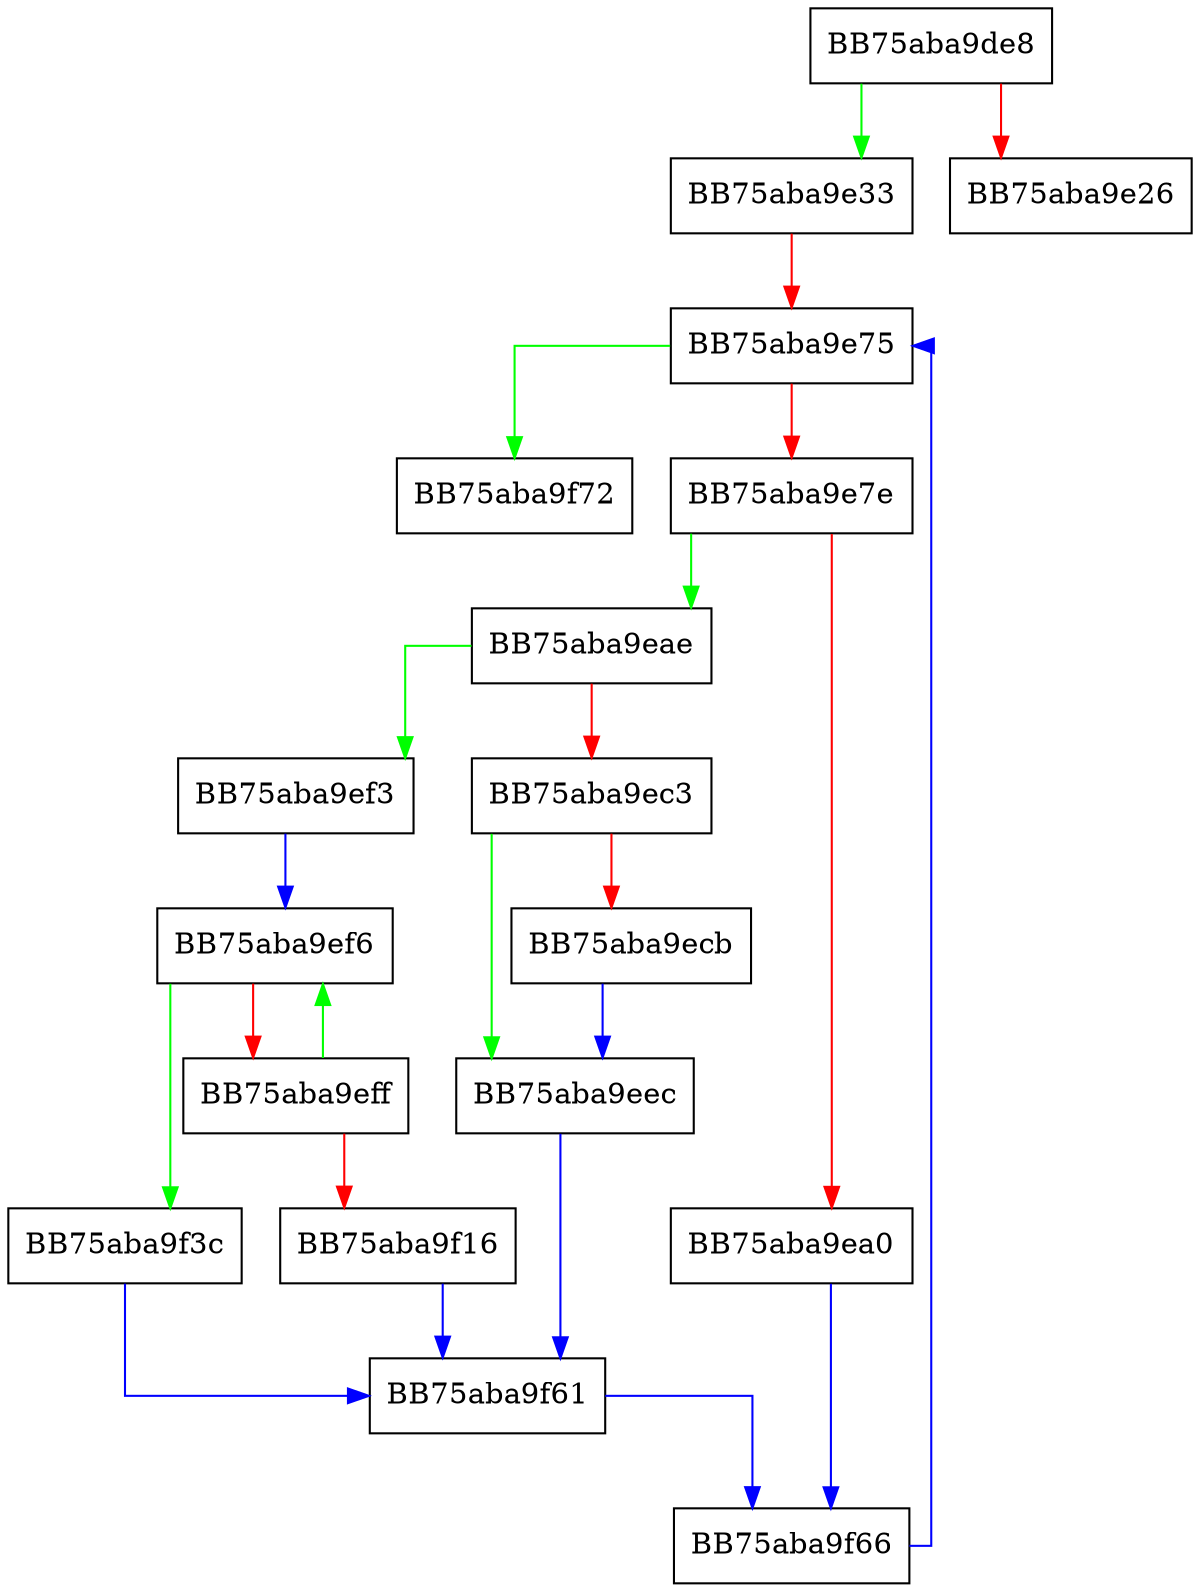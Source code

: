 digraph _Forced_rehash {
  node [shape="box"];
  graph [splines=ortho];
  BB75aba9de8 -> BB75aba9e33 [color="green"];
  BB75aba9de8 -> BB75aba9e26 [color="red"];
  BB75aba9e33 -> BB75aba9e75 [color="red"];
  BB75aba9e75 -> BB75aba9f72 [color="green"];
  BB75aba9e75 -> BB75aba9e7e [color="red"];
  BB75aba9e7e -> BB75aba9eae [color="green"];
  BB75aba9e7e -> BB75aba9ea0 [color="red"];
  BB75aba9ea0 -> BB75aba9f66 [color="blue"];
  BB75aba9eae -> BB75aba9ef3 [color="green"];
  BB75aba9eae -> BB75aba9ec3 [color="red"];
  BB75aba9ec3 -> BB75aba9eec [color="green"];
  BB75aba9ec3 -> BB75aba9ecb [color="red"];
  BB75aba9ecb -> BB75aba9eec [color="blue"];
  BB75aba9eec -> BB75aba9f61 [color="blue"];
  BB75aba9ef3 -> BB75aba9ef6 [color="blue"];
  BB75aba9ef6 -> BB75aba9f3c [color="green"];
  BB75aba9ef6 -> BB75aba9eff [color="red"];
  BB75aba9eff -> BB75aba9ef6 [color="green"];
  BB75aba9eff -> BB75aba9f16 [color="red"];
  BB75aba9f16 -> BB75aba9f61 [color="blue"];
  BB75aba9f3c -> BB75aba9f61 [color="blue"];
  BB75aba9f61 -> BB75aba9f66 [color="blue"];
  BB75aba9f66 -> BB75aba9e75 [color="blue"];
}